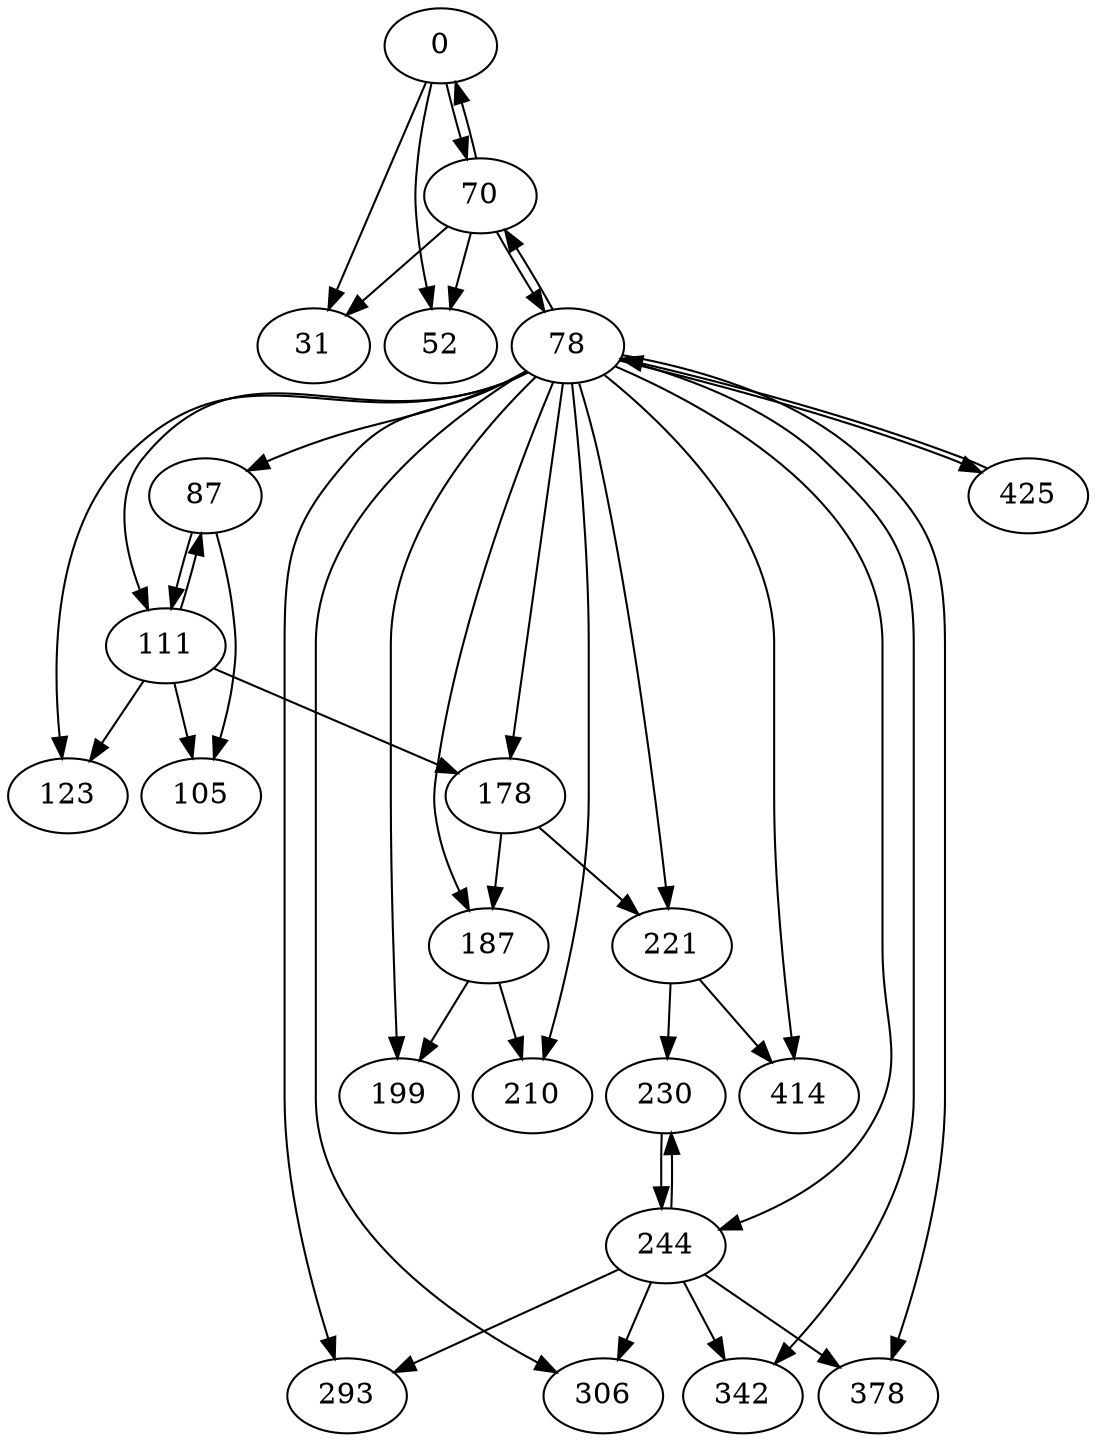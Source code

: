 digraph tree
{
	size="7.5,10"; 
	ratio=auto;
	node [fixedsize=false]; 
	nodesep=0.1;
	0 [label="0"];
	1 [label="31"];
	2 [label="52"];
	3 [label="70"];
	0 -> { 1; 2; 3; };
	1 [label="31"];
	2 [label="52"];
	3 [label="70"];
	4 [label="78"];
	0 [label="0"];
	1 [label="31"];
	2 [label="52"];
	3 -> { 4; 0; 1; 2; };
	4 [label="78"];
	5 [label="87"];
	21 [label="425"];
	3 [label="70"];
	7 [label="111"];
	8 [label="123"];
	9 [label="178"];
	10 [label="187"];
	11 [label="199"];
	12 [label="210"];
	13 [label="221"];
	15 [label="244"];
	16 [label="293"];
	17 [label="306"];
	18 [label="342"];
	19 [label="378"];
	20 [label="414"];
	4 -> { 5; 21; 3; 7; 8; 9; 10; 11; 12; 13; 15; 16; 17; 18; 19; 20; };
	5 [label="87"];
	6 [label="105"];
	7 [label="111"];
	5 -> { 6; 7; };
	6 [label="105"];
	7 [label="111"];
	8 [label="123"];
	9 [label="178"];
	5 [label="87"];
	6 [label="105"];
	7 -> { 8; 9; 5; 6; };
	8 [label="123"];
	9 [label="178"];
	10 [label="187"];
	13 [label="221"];
	9 -> { 10; 13; };
	10 [label="187"];
	11 [label="199"];
	12 [label="210"];
	10 -> { 11; 12; };
	11 [label="199"];
	12 [label="210"];
	13 [label="221"];
	14 [label="230"];
	20 [label="414"];
	13 -> { 14; 20; };
	14 [label="230"];
	15 [label="244"];
	14 -> { 15; };
	15 [label="244"];
	16 [label="293"];
	17 [label="306"];
	18 [label="342"];
	19 [label="378"];
	14 [label="230"];
	15 -> { 16; 17; 18; 19; 14; };
	16 [label="293"];
	17 [label="306"];
	18 [label="342"];
	19 [label="378"];
	20 [label="414"];
	21 [label="425"];
	4 [label="78"];
	21 -> { 4; };
}
